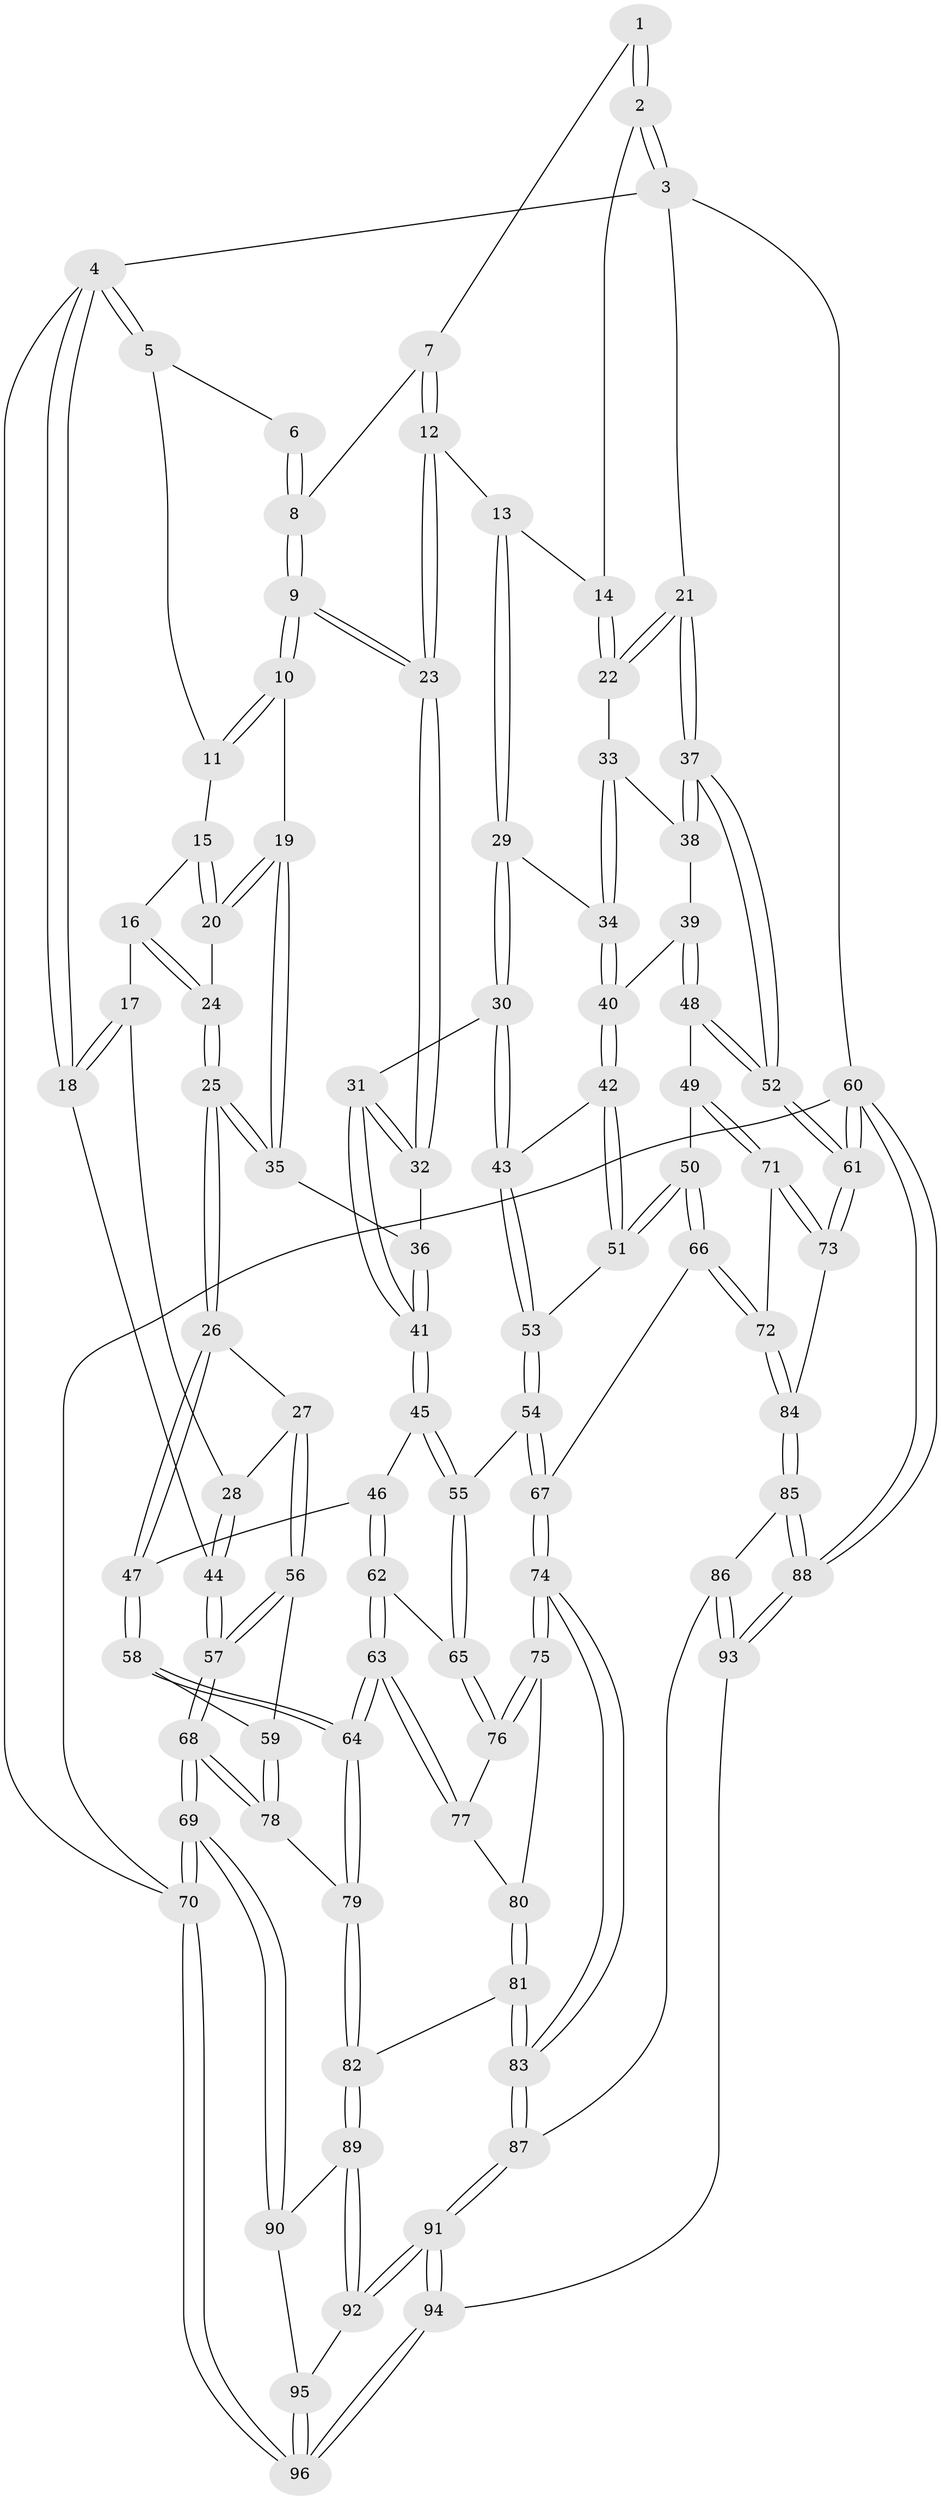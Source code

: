 // Generated by graph-tools (version 1.1) at 2025/27/03/09/25 03:27:13]
// undirected, 96 vertices, 237 edges
graph export_dot {
graph [start="1"]
  node [color=gray90,style=filled];
  1 [pos="+0.49228043984304093+0"];
  2 [pos="+0.9798219241158606+0"];
  3 [pos="+1+0"];
  4 [pos="+0+0"];
  5 [pos="+0.22941072386371367+0"];
  6 [pos="+0.40145431016238053+0"];
  7 [pos="+0.5516969571079547+0.049250531285203396"];
  8 [pos="+0.4707310114667286+0.1125700295103143"];
  9 [pos="+0.44112500706880725+0.1713383653044794"];
  10 [pos="+0.43764532554123525+0.17036549987703226"];
  11 [pos="+0.23321623175781017+0"];
  12 [pos="+0.6452524143546625+0.09741917186245219"];
  13 [pos="+0.6970627094502083+0.10273729370952439"];
  14 [pos="+0.7521885497018251+0.03129048258207398"];
  15 [pos="+0.2102410579373311+0.02302807312875406"];
  16 [pos="+0.17276897173119504+0.09759369685068886"];
  17 [pos="+0.15076747400243876+0.12516685398921493"];
  18 [pos="+0+0"];
  19 [pos="+0.42113932159798273+0.17275202608695547"];
  20 [pos="+0.32542293821697893+0.16461995722591163"];
  21 [pos="+1+0.09859304796913346"];
  22 [pos="+0.8632884649245772+0.22251423274359552"];
  23 [pos="+0.466816997715461+0.20273697112315534"];
  24 [pos="+0.2742697604209635+0.21553037811304387"];
  25 [pos="+0.23090920116012903+0.3287241380146847"];
  26 [pos="+0.21230311748793104+0.3420135974649354"];
  27 [pos="+0.17660475058881311+0.3345625017290321"];
  28 [pos="+0.10237322566642376+0.27209808058443646"];
  29 [pos="+0.6984022959178696+0.25028028370572636"];
  30 [pos="+0.6015289229698197+0.3110459473495273"];
  31 [pos="+0.5080364591698819+0.26706052836673927"];
  32 [pos="+0.48461305802345345+0.24510367156045992"];
  33 [pos="+0.8194233487832222+0.2522939932999956"];
  34 [pos="+0.7500653232046727+0.2719959526122144"];
  35 [pos="+0.27323030706006696+0.3196839806702058"];
  36 [pos="+0.3697683564323738+0.3231913650123118"];
  37 [pos="+1+0.36068205962106137"];
  38 [pos="+0.8921782636249928+0.330588897470554"];
  39 [pos="+0.8245440699000829+0.3783270921566489"];
  40 [pos="+0.7828706066200608+0.3478384755992057"];
  41 [pos="+0.41832385374805303+0.4311184212189786"];
  42 [pos="+0.7535263961259245+0.4001659340569542"];
  43 [pos="+0.6026445844155821+0.42744711829259247"];
  44 [pos="+0+0.26405333442723256"];
  45 [pos="+0.4176622844592778+0.44084896464345685"];
  46 [pos="+0.3285424370629057+0.449835734360573"];
  47 [pos="+0.21429973839331287+0.34568108723502095"];
  48 [pos="+0.8818235288974039+0.48394411135878673"];
  49 [pos="+0.8630077002430397+0.5061431381333268"];
  50 [pos="+0.78069225711698+0.5049426715919114"];
  51 [pos="+0.7607955984956251+0.4873304424101125"];
  52 [pos="+1+0.38027343362525395"];
  53 [pos="+0.6008935525556728+0.43826277471117664"];
  54 [pos="+0.5680403112463481+0.49153521527421895"];
  55 [pos="+0.48414711556545714+0.5006344678557377"];
  56 [pos="+0.1099789912144008+0.43676125166429575"];
  57 [pos="+0+0.5897401040686654"];
  58 [pos="+0.210414760683063+0.599930331699887"];
  59 [pos="+0.1587156959160273+0.588830753070325"];
  60 [pos="+1+1"];
  61 [pos="+1+0.8380189955169077"];
  62 [pos="+0.29859104969278305+0.5683334683795357"];
  63 [pos="+0.2562284095524554+0.6164238325573839"];
  64 [pos="+0.24128050523713682+0.6214123959761293"];
  65 [pos="+0.4550788047203586+0.5418433700739337"];
  66 [pos="+0.669411664356266+0.6382685077150816"];
  67 [pos="+0.633344671821084+0.6249136024780039"];
  68 [pos="+0+0.6293809556171848"];
  69 [pos="+0+0.74273950042218"];
  70 [pos="+0+1"];
  71 [pos="+0.8676854631064429+0.5509767396018661"];
  72 [pos="+0.6870491941013368+0.6568953478693325"];
  73 [pos="+0.901697432772757+0.7010497658225512"];
  74 [pos="+0.5086962732209555+0.7196421713995479"];
  75 [pos="+0.46199133395999403+0.6737017797638261"];
  76 [pos="+0.4465146634318122+0.6115095331218707"];
  77 [pos="+0.2903361800850379+0.6296012844555731"];
  78 [pos="+0+0.6318039879943529"];
  79 [pos="+0.21840616341637814+0.7764348861566034"];
  80 [pos="+0.3713155479943255+0.6843286343121645"];
  81 [pos="+0.3652796453129256+0.7836926616264218"];
  82 [pos="+0.2240918926621815+0.804359116108196"];
  83 [pos="+0.49597788364457657+0.825719962882307"];
  84 [pos="+0.753951071221817+0.742552281599979"];
  85 [pos="+0.7430662293453492+0.7722442764967221"];
  86 [pos="+0.6426680905331522+0.8714743750480789"];
  87 [pos="+0.504594415226422+0.846486811641052"];
  88 [pos="+1+1"];
  89 [pos="+0.21188033510601992+0.8439259551791772"];
  90 [pos="+0+0.8028085139607226"];
  91 [pos="+0.3285275851463159+1"];
  92 [pos="+0.21950998047857942+0.915537702552235"];
  93 [pos="+0.797091221865119+1"];
  94 [pos="+0.3285726311159304+1"];
  95 [pos="+0.05383986774518024+0.935160974180967"];
  96 [pos="+0+1"];
  1 -- 2;
  1 -- 2;
  1 -- 7;
  2 -- 3;
  2 -- 3;
  2 -- 14;
  3 -- 4;
  3 -- 21;
  3 -- 60;
  4 -- 5;
  4 -- 5;
  4 -- 18;
  4 -- 18;
  4 -- 70;
  5 -- 6;
  5 -- 11;
  6 -- 8;
  6 -- 8;
  7 -- 8;
  7 -- 12;
  7 -- 12;
  8 -- 9;
  8 -- 9;
  9 -- 10;
  9 -- 10;
  9 -- 23;
  9 -- 23;
  10 -- 11;
  10 -- 11;
  10 -- 19;
  11 -- 15;
  12 -- 13;
  12 -- 23;
  12 -- 23;
  13 -- 14;
  13 -- 29;
  13 -- 29;
  14 -- 22;
  14 -- 22;
  15 -- 16;
  15 -- 20;
  15 -- 20;
  16 -- 17;
  16 -- 24;
  16 -- 24;
  17 -- 18;
  17 -- 18;
  17 -- 28;
  18 -- 44;
  19 -- 20;
  19 -- 20;
  19 -- 35;
  19 -- 35;
  20 -- 24;
  21 -- 22;
  21 -- 22;
  21 -- 37;
  21 -- 37;
  22 -- 33;
  23 -- 32;
  23 -- 32;
  24 -- 25;
  24 -- 25;
  25 -- 26;
  25 -- 26;
  25 -- 35;
  25 -- 35;
  26 -- 27;
  26 -- 47;
  26 -- 47;
  27 -- 28;
  27 -- 56;
  27 -- 56;
  28 -- 44;
  28 -- 44;
  29 -- 30;
  29 -- 30;
  29 -- 34;
  30 -- 31;
  30 -- 43;
  30 -- 43;
  31 -- 32;
  31 -- 32;
  31 -- 41;
  31 -- 41;
  32 -- 36;
  33 -- 34;
  33 -- 34;
  33 -- 38;
  34 -- 40;
  34 -- 40;
  35 -- 36;
  36 -- 41;
  36 -- 41;
  37 -- 38;
  37 -- 38;
  37 -- 52;
  37 -- 52;
  38 -- 39;
  39 -- 40;
  39 -- 48;
  39 -- 48;
  40 -- 42;
  40 -- 42;
  41 -- 45;
  41 -- 45;
  42 -- 43;
  42 -- 51;
  42 -- 51;
  43 -- 53;
  43 -- 53;
  44 -- 57;
  44 -- 57;
  45 -- 46;
  45 -- 55;
  45 -- 55;
  46 -- 47;
  46 -- 62;
  46 -- 62;
  47 -- 58;
  47 -- 58;
  48 -- 49;
  48 -- 52;
  48 -- 52;
  49 -- 50;
  49 -- 71;
  49 -- 71;
  50 -- 51;
  50 -- 51;
  50 -- 66;
  50 -- 66;
  51 -- 53;
  52 -- 61;
  52 -- 61;
  53 -- 54;
  53 -- 54;
  54 -- 55;
  54 -- 67;
  54 -- 67;
  55 -- 65;
  55 -- 65;
  56 -- 57;
  56 -- 57;
  56 -- 59;
  57 -- 68;
  57 -- 68;
  58 -- 59;
  58 -- 64;
  58 -- 64;
  59 -- 78;
  59 -- 78;
  60 -- 61;
  60 -- 61;
  60 -- 88;
  60 -- 88;
  60 -- 70;
  61 -- 73;
  61 -- 73;
  62 -- 63;
  62 -- 63;
  62 -- 65;
  63 -- 64;
  63 -- 64;
  63 -- 77;
  63 -- 77;
  64 -- 79;
  64 -- 79;
  65 -- 76;
  65 -- 76;
  66 -- 67;
  66 -- 72;
  66 -- 72;
  67 -- 74;
  67 -- 74;
  68 -- 69;
  68 -- 69;
  68 -- 78;
  68 -- 78;
  69 -- 70;
  69 -- 70;
  69 -- 90;
  69 -- 90;
  70 -- 96;
  70 -- 96;
  71 -- 72;
  71 -- 73;
  71 -- 73;
  72 -- 84;
  72 -- 84;
  73 -- 84;
  74 -- 75;
  74 -- 75;
  74 -- 83;
  74 -- 83;
  75 -- 76;
  75 -- 76;
  75 -- 80;
  76 -- 77;
  77 -- 80;
  78 -- 79;
  79 -- 82;
  79 -- 82;
  80 -- 81;
  80 -- 81;
  81 -- 82;
  81 -- 83;
  81 -- 83;
  82 -- 89;
  82 -- 89;
  83 -- 87;
  83 -- 87;
  84 -- 85;
  84 -- 85;
  85 -- 86;
  85 -- 88;
  85 -- 88;
  86 -- 87;
  86 -- 93;
  86 -- 93;
  87 -- 91;
  87 -- 91;
  88 -- 93;
  88 -- 93;
  89 -- 90;
  89 -- 92;
  89 -- 92;
  90 -- 95;
  91 -- 92;
  91 -- 92;
  91 -- 94;
  91 -- 94;
  92 -- 95;
  93 -- 94;
  94 -- 96;
  94 -- 96;
  95 -- 96;
  95 -- 96;
}
